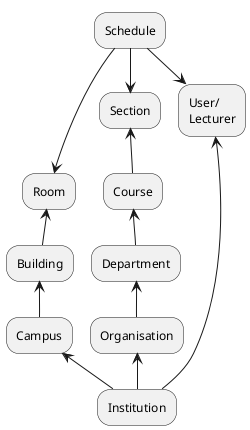 @startuml
!pragma layout smetana

Institution -up-> Campus
Campus -up-> Building
Building -up-> Room

Institution -up-> Organisation
Organisation -up-> Department
Department -up-> Course
Course -up-> Section

Institution -up-> User/\nLecturer

Schedule -down-> Room
Schedule -down-> Section
Schedule -down-> User/\nLecturer

hide empty fields
hide empty methods
@enduml

